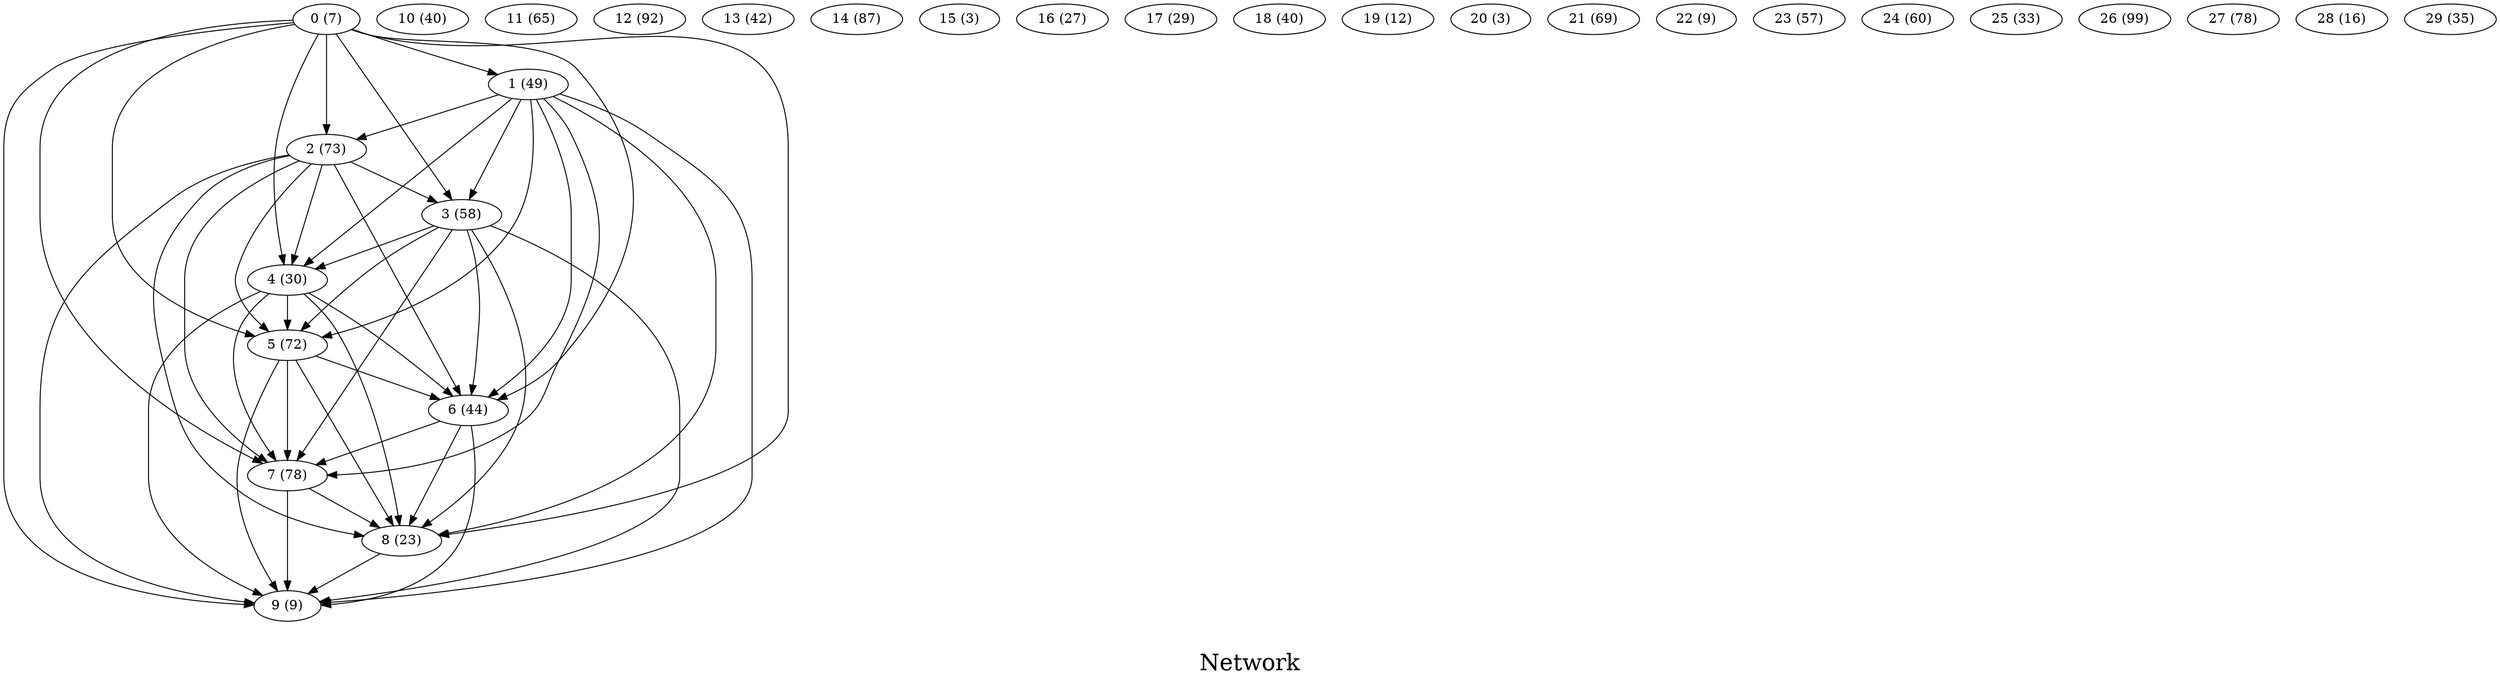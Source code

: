 /*****
Network
*****/

digraph G {
  graph [splines=true overlap=false]
  node  [shape=ellipse, width=0.3, height=0.3]
  0 [label="0 (7)"];
  1 [label="1 (49)"];
  2 [label="2 (73)"];
  3 [label="3 (58)"];
  4 [label="4 (30)"];
  5 [label="5 (72)"];
  6 [label="6 (44)"];
  7 [label="7 (78)"];
  8 [label="8 (23)"];
  9 [label="9 (9)"];
  10 [label="10 (40)"];
  11 [label="11 (65)"];
  12 [label="12 (92)"];
  13 [label="13 (42)"];
  14 [label="14 (87)"];
  15 [label="15 (3)"];
  16 [label="16 (27)"];
  17 [label="17 (29)"];
  18 [label="18 (40)"];
  19 [label="19 (12)"];
  20 [label="20 (3)"];
  21 [label="21 (69)"];
  22 [label="22 (9)"];
  23 [label="23 (57)"];
  24 [label="24 (60)"];
  25 [label="25 (33)"];
  26 [label="26 (99)"];
  27 [label="27 (78)"];
  28 [label="28 (16)"];
  29 [label="29 (35)"];
  0 -> 1;
  0 -> 2;
  0 -> 3;
  0 -> 4;
  0 -> 5;
  0 -> 6;
  0 -> 7;
  0 -> 8;
  0 -> 9;
  1 -> 2;
  1 -> 3;
  1 -> 4;
  1 -> 5;
  1 -> 6;
  1 -> 7;
  1 -> 8;
  1 -> 9;
  2 -> 3;
  2 -> 4;
  2 -> 5;
  2 -> 6;
  2 -> 7;
  2 -> 8;
  2 -> 9;
  3 -> 4;
  3 -> 5;
  3 -> 6;
  3 -> 7;
  3 -> 8;
  3 -> 9;
  4 -> 5;
  4 -> 6;
  4 -> 7;
  4 -> 8;
  4 -> 9;
  5 -> 6;
  5 -> 7;
  5 -> 8;
  5 -> 9;
  6 -> 7;
  6 -> 8;
  6 -> 9;
  7 -> 8;
  7 -> 9;
  8 -> 9;
  label = "\nNetwork\n";  fontsize=24;
}
